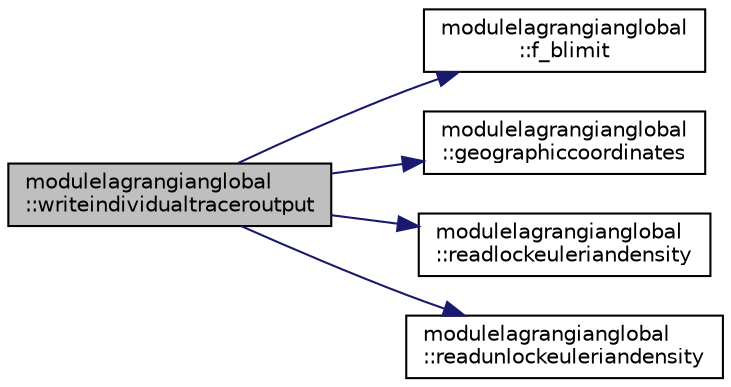 digraph "modulelagrangianglobal::writeindividualtraceroutput"
{
 // LATEX_PDF_SIZE
  edge [fontname="Helvetica",fontsize="10",labelfontname="Helvetica",labelfontsize="10"];
  node [fontname="Helvetica",fontsize="10",shape=record];
  rankdir="LR";
  Node1 [label="modulelagrangianglobal\l::writeindividualtraceroutput",height=0.2,width=0.4,color="black", fillcolor="grey75", style="filled", fontcolor="black",tooltip=" "];
  Node1 -> Node2 [color="midnightblue",fontsize="10",style="solid",fontname="Helvetica"];
  Node2 [label="modulelagrangianglobal\l::f_blimit",height=0.2,width=0.4,color="black", fillcolor="white", style="filled",URL="$namespacemodulelagrangianglobal.html#ae741ac31795a4ede3b77f20ffacd71c0",tooltip=" "];
  Node1 -> Node3 [color="midnightblue",fontsize="10",style="solid",fontname="Helvetica"];
  Node3 [label="modulelagrangianglobal\l::geographiccoordinates",height=0.2,width=0.4,color="black", fillcolor="white", style="filled",URL="$namespacemodulelagrangianglobal.html#ab37072f11c5d0760a6306426f0173b84",tooltip=" "];
  Node1 -> Node4 [color="midnightblue",fontsize="10",style="solid",fontname="Helvetica"];
  Node4 [label="modulelagrangianglobal\l::readlockeuleriandensity",height=0.2,width=0.4,color="black", fillcolor="white", style="filled",URL="$namespacemodulelagrangianglobal.html#a050ae9cc2e89b6c4a9988fc3de650380",tooltip=" "];
  Node1 -> Node5 [color="midnightblue",fontsize="10",style="solid",fontname="Helvetica"];
  Node5 [label="modulelagrangianglobal\l::readunlockeuleriandensity",height=0.2,width=0.4,color="black", fillcolor="white", style="filled",URL="$namespacemodulelagrangianglobal.html#a553d94d2684b09095403feab67bef598",tooltip=" "];
}
